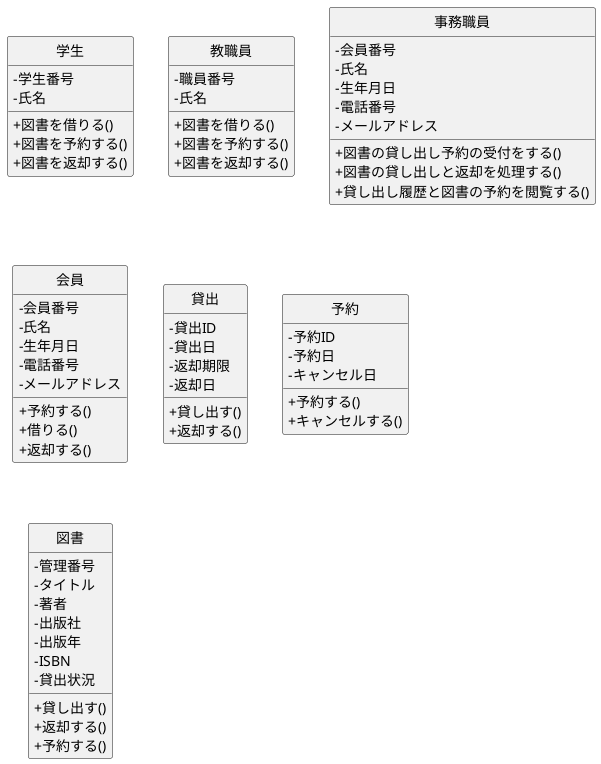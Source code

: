 @startuml 大原情報科学大学・図書館システムクラス図
skinparam classAttributeIconSize 0
hide circle

class 学生 {
- 学生番号
- 氏名

+ 図書を借りる()
+ 図書を予約する()
+ 図書を返却する()
}

class 教職員 {
- 職員番号
- 氏名

+ 図書を借りる()
+ 図書を予約する()
+ 図書を返却する()
}

class 事務職員 {
- 会員番号
- 氏名
- 生年月日
- 電話番号
- メールアドレス

+ 図書の貸し出し予約の受付をする()
+ 図書の貸し出しと返却を処理する()
+ 貸し出し履歴と図書の予約を閲覧する()

}

class 会員 {
 -会員番号
 -氏名
 -生年月日
 -電話番号
 -メールアドレス

 +予約する()
 +借りる()
 +返却する()

}

class 貸出 {
 -貸出ID
 -貸出日
 -返却期限
 -返却日

 +貸し出す()
 +返却する()

}

class 予約 {
 -予約ID
 -予約日
 -キャンセル日

 +予約する()
 +キャンセルする()

}

class 図書 {
 -管理番号
 -タイトル
 -著者
 -出版社
 -出版年
 -ISBN
 -貸出状況

 +貸し出す()
 +返却する()
 +予約する()

}

@enduml